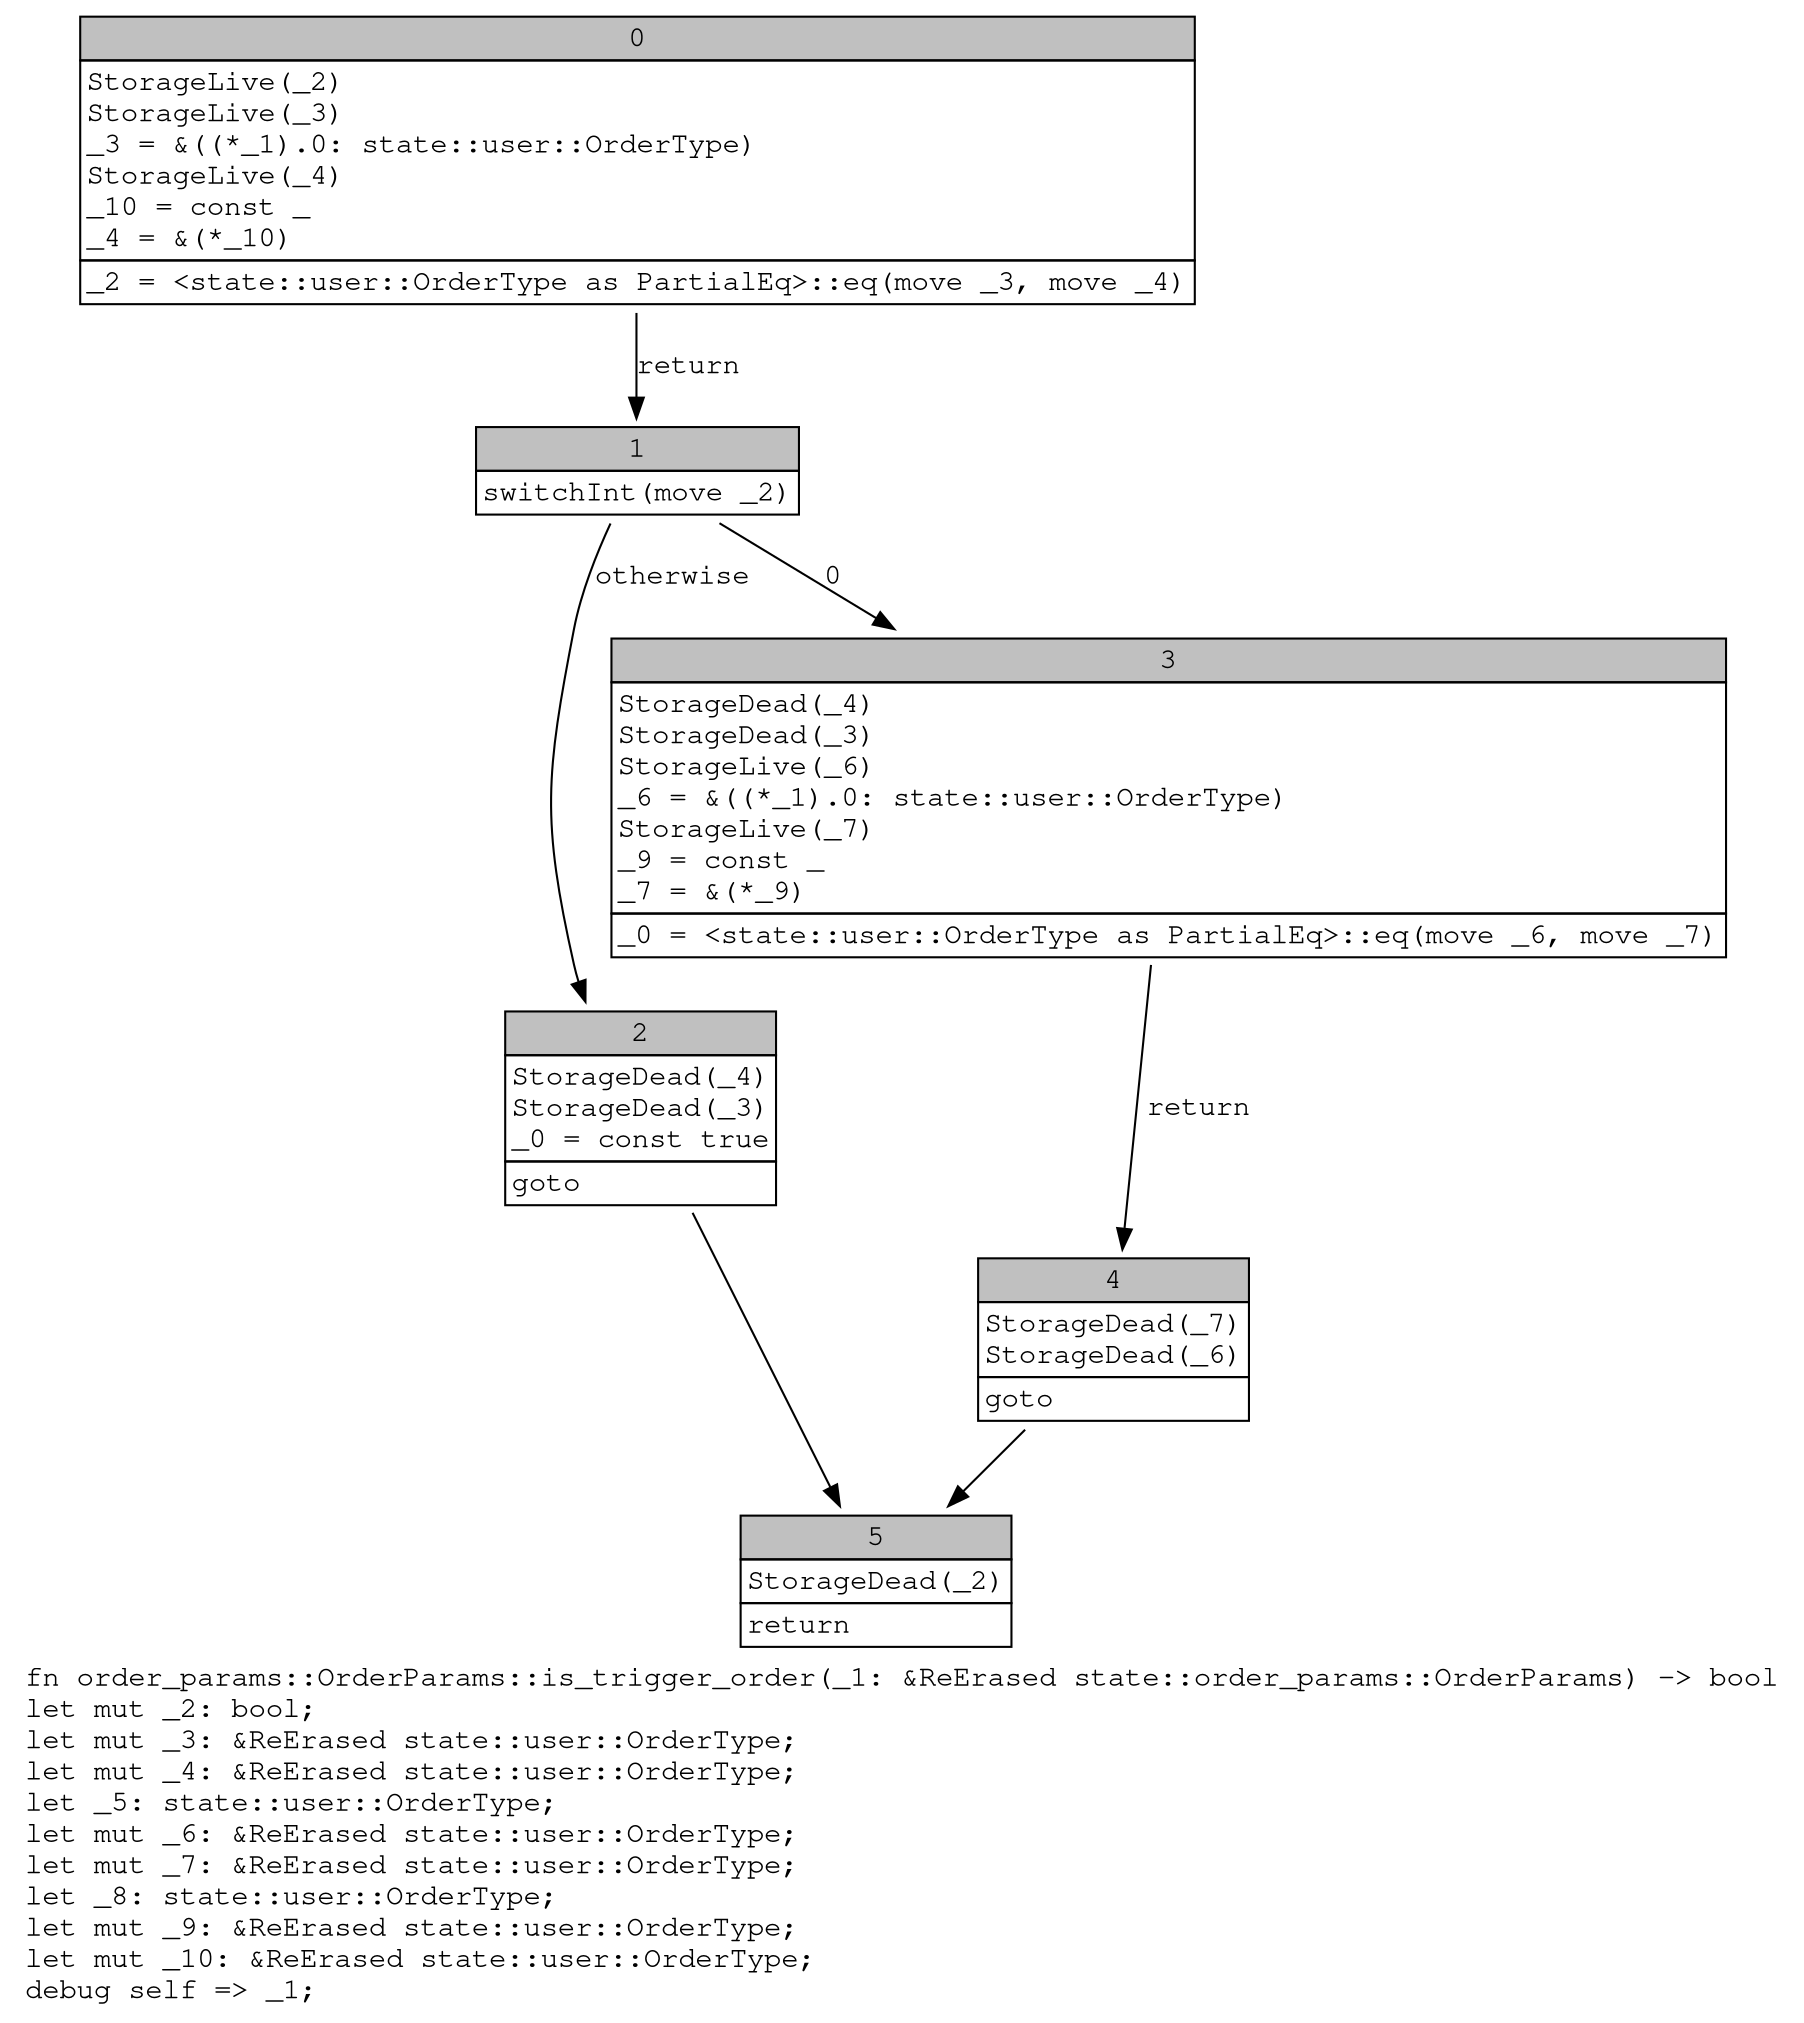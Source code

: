 digraph Mir_0_3649 {
    graph [fontname="Courier, monospace"];
    node [fontname="Courier, monospace"];
    edge [fontname="Courier, monospace"];
    label=<fn order_params::OrderParams::is_trigger_order(_1: &amp;ReErased state::order_params::OrderParams) -&gt; bool<br align="left"/>let mut _2: bool;<br align="left"/>let mut _3: &amp;ReErased state::user::OrderType;<br align="left"/>let mut _4: &amp;ReErased state::user::OrderType;<br align="left"/>let _5: state::user::OrderType;<br align="left"/>let mut _6: &amp;ReErased state::user::OrderType;<br align="left"/>let mut _7: &amp;ReErased state::user::OrderType;<br align="left"/>let _8: state::user::OrderType;<br align="left"/>let mut _9: &amp;ReErased state::user::OrderType;<br align="left"/>let mut _10: &amp;ReErased state::user::OrderType;<br align="left"/>debug self =&gt; _1;<br align="left"/>>;
    bb0__0_3649 [shape="none", label=<<table border="0" cellborder="1" cellspacing="0"><tr><td bgcolor="gray" align="center" colspan="1">0</td></tr><tr><td align="left" balign="left">StorageLive(_2)<br/>StorageLive(_3)<br/>_3 = &amp;((*_1).0: state::user::OrderType)<br/>StorageLive(_4)<br/>_10 = const _<br/>_4 = &amp;(*_10)<br/></td></tr><tr><td align="left">_2 = &lt;state::user::OrderType as PartialEq&gt;::eq(move _3, move _4)</td></tr></table>>];
    bb1__0_3649 [shape="none", label=<<table border="0" cellborder="1" cellspacing="0"><tr><td bgcolor="gray" align="center" colspan="1">1</td></tr><tr><td align="left">switchInt(move _2)</td></tr></table>>];
    bb2__0_3649 [shape="none", label=<<table border="0" cellborder="1" cellspacing="0"><tr><td bgcolor="gray" align="center" colspan="1">2</td></tr><tr><td align="left" balign="left">StorageDead(_4)<br/>StorageDead(_3)<br/>_0 = const true<br/></td></tr><tr><td align="left">goto</td></tr></table>>];
    bb3__0_3649 [shape="none", label=<<table border="0" cellborder="1" cellspacing="0"><tr><td bgcolor="gray" align="center" colspan="1">3</td></tr><tr><td align="left" balign="left">StorageDead(_4)<br/>StorageDead(_3)<br/>StorageLive(_6)<br/>_6 = &amp;((*_1).0: state::user::OrderType)<br/>StorageLive(_7)<br/>_9 = const _<br/>_7 = &amp;(*_9)<br/></td></tr><tr><td align="left">_0 = &lt;state::user::OrderType as PartialEq&gt;::eq(move _6, move _7)</td></tr></table>>];
    bb4__0_3649 [shape="none", label=<<table border="0" cellborder="1" cellspacing="0"><tr><td bgcolor="gray" align="center" colspan="1">4</td></tr><tr><td align="left" balign="left">StorageDead(_7)<br/>StorageDead(_6)<br/></td></tr><tr><td align="left">goto</td></tr></table>>];
    bb5__0_3649 [shape="none", label=<<table border="0" cellborder="1" cellspacing="0"><tr><td bgcolor="gray" align="center" colspan="1">5</td></tr><tr><td align="left" balign="left">StorageDead(_2)<br/></td></tr><tr><td align="left">return</td></tr></table>>];
    bb0__0_3649 -> bb1__0_3649 [label="return"];
    bb1__0_3649 -> bb3__0_3649 [label="0"];
    bb1__0_3649 -> bb2__0_3649 [label="otherwise"];
    bb2__0_3649 -> bb5__0_3649 [label=""];
    bb3__0_3649 -> bb4__0_3649 [label="return"];
    bb4__0_3649 -> bb5__0_3649 [label=""];
}
